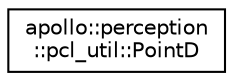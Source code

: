 digraph "Graphical Class Hierarchy"
{
  edge [fontname="Helvetica",fontsize="10",labelfontname="Helvetica",labelfontsize="10"];
  node [fontname="Helvetica",fontsize="10",shape=record];
  rankdir="LR";
  Node0 [label="apollo::perception\l::pcl_util::PointD",height=0.2,width=0.4,color="black", fillcolor="white", style="filled",URL="$structapollo_1_1perception_1_1pcl__util_1_1PointD.html"];
}
